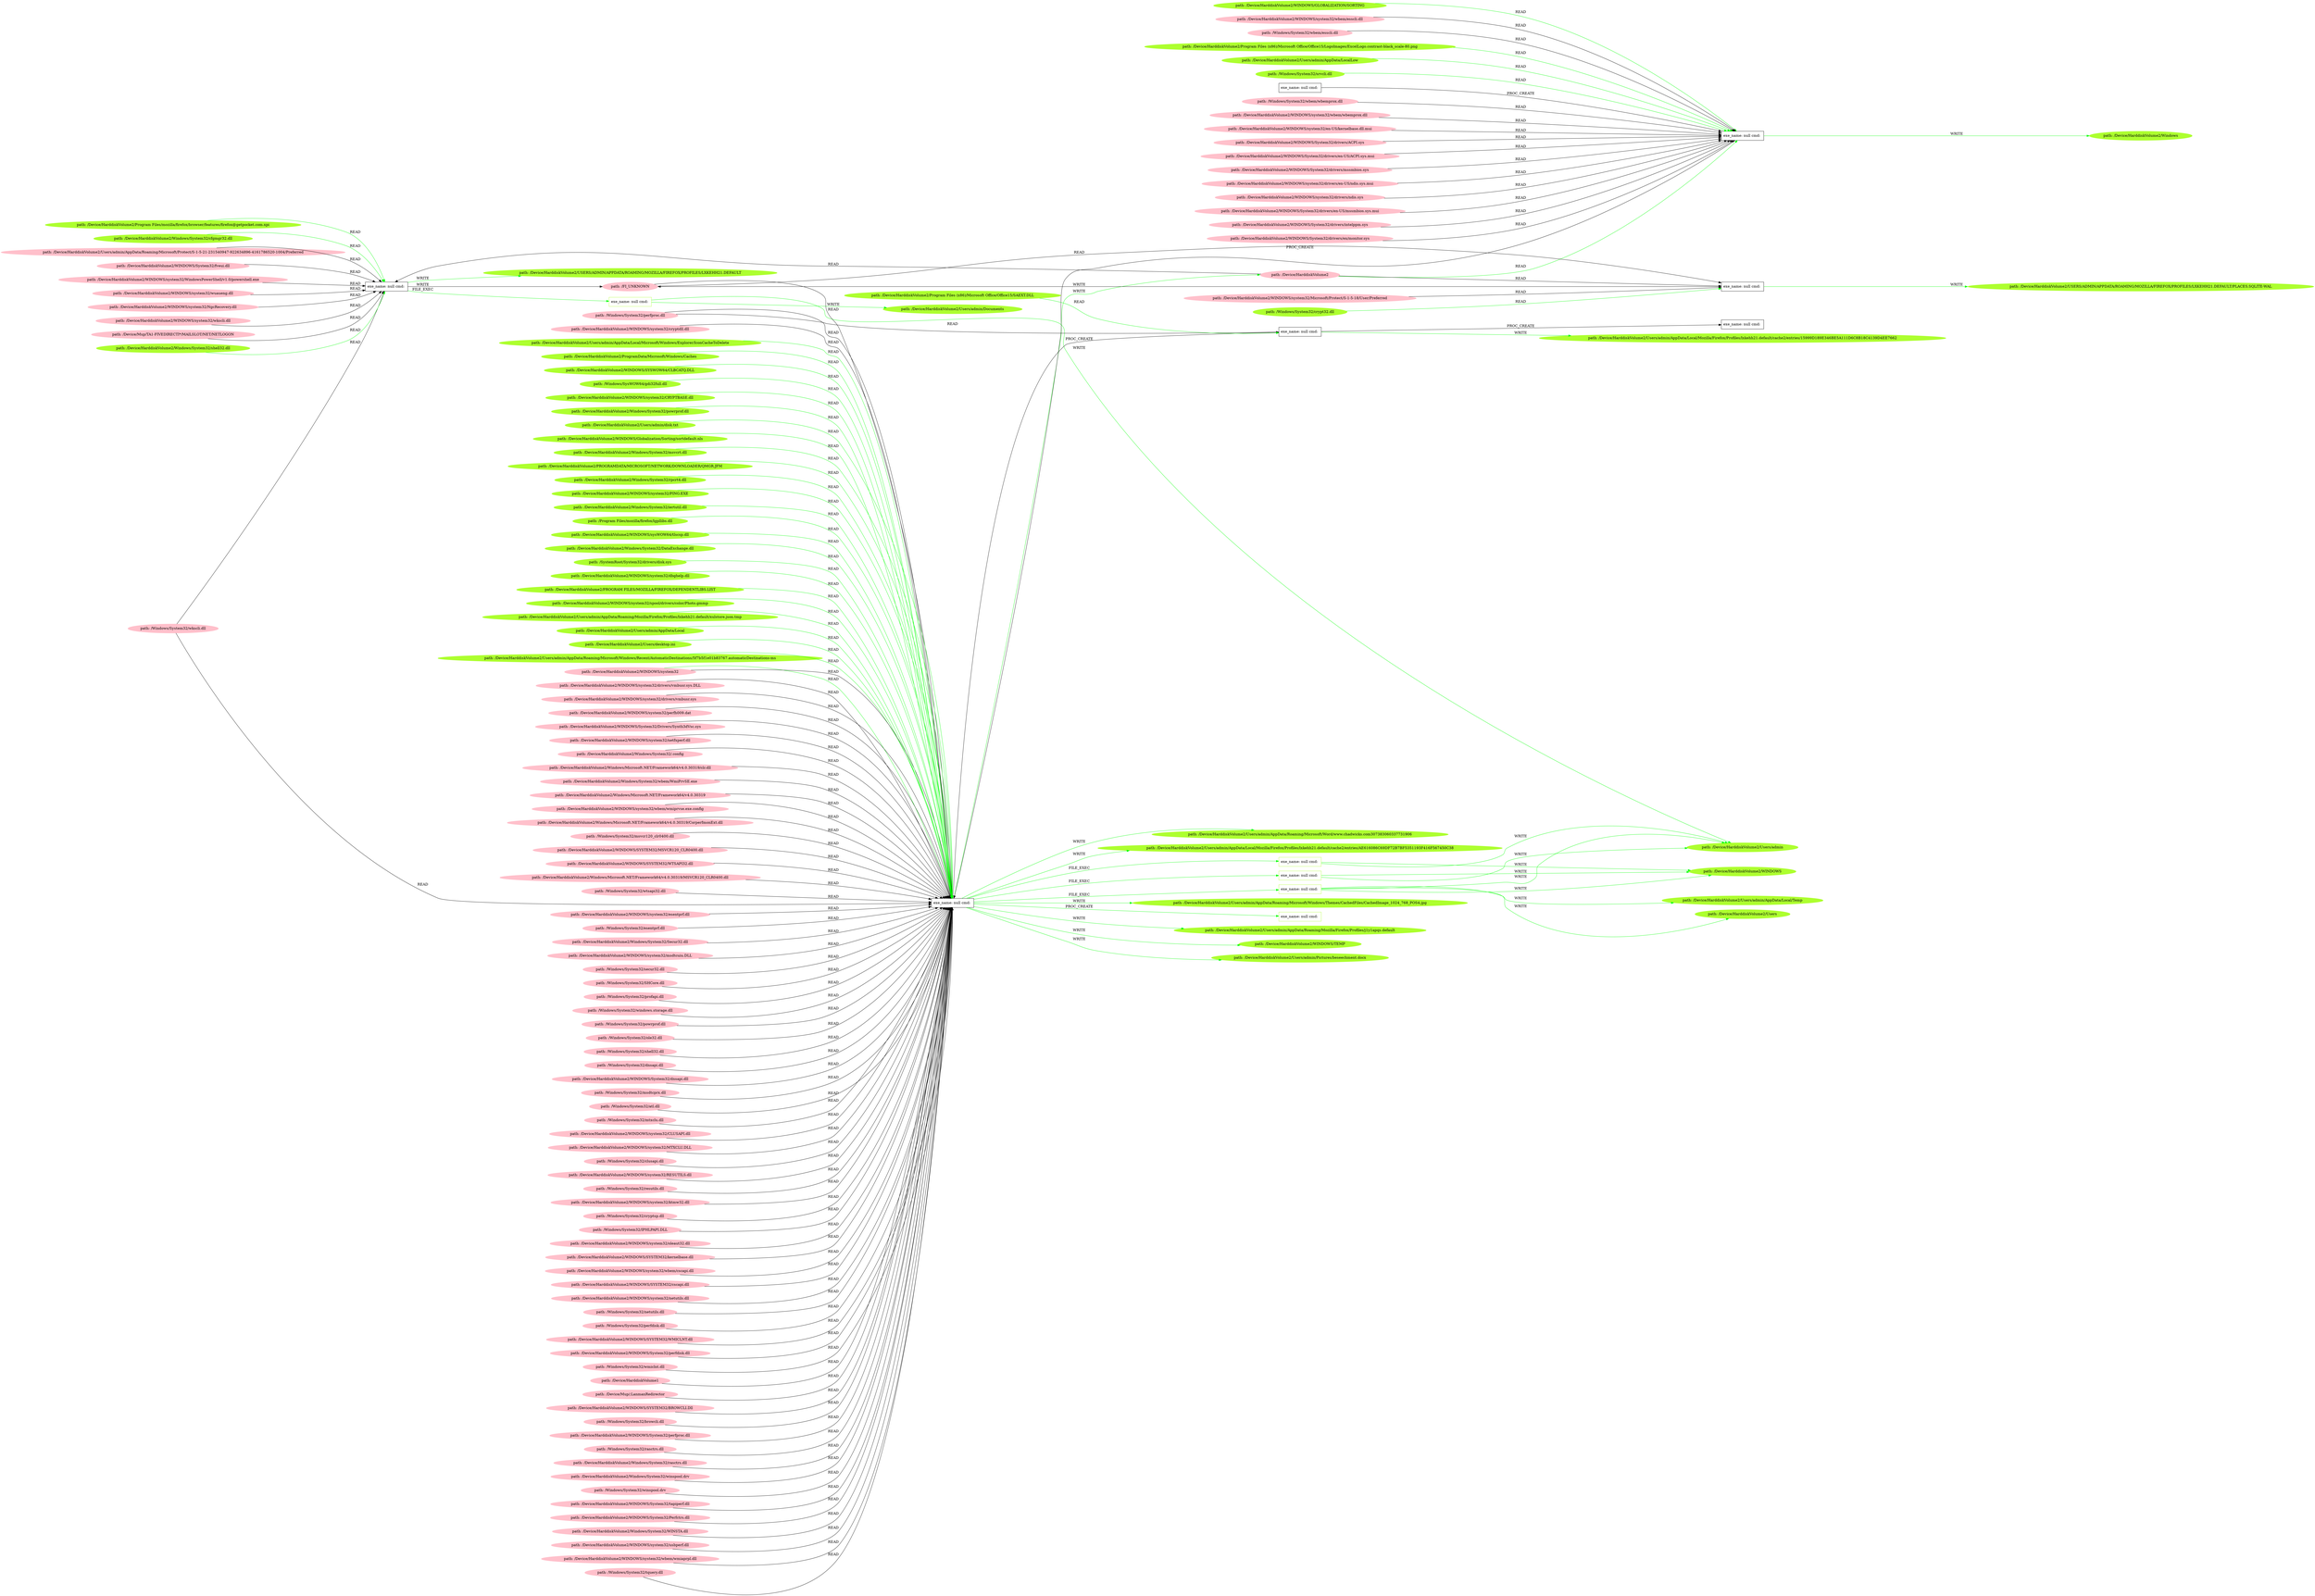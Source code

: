 digraph {
	rankdir=LR
	21 [label="exe_name: null cmd: " color=black shape=box style=solid]
	173 [label="exe_name: null cmd: " color=greenyellow shape=box style=solid]
	21 -> 173 [label=FILE_EXEC color=green]
	32 [label="exe_name: null cmd: " color=black shape=box style=solid]
	197 [label="exe_name: null cmd: " color=greenyellow shape=box style=solid]
	32 -> 197 [label=FILE_EXEC color=green]
	32 [label="exe_name: null cmd: " color=black shape=box style=solid]
	200 [label="exe_name: null cmd: " color=greenyellow shape=box style=solid]
	32 -> 200 [label=FILE_EXEC color=green]
	32 [label="exe_name: null cmd: " color=black shape=box style=solid]
	206 [label="exe_name: null cmd: " color=greenyellow shape=box style=solid]
	32 -> 206 [label=FILE_EXEC color=green]
	184 [label="path: /Device/HarddiskVolume2/Windows/System32/rpcrt4.dll" color=greenyellow shape=oval style=filled]
	32 [label="exe_name: null cmd: " color=black shape=box style=solid]
	184 -> 32 [label=READ color=green]
	50 [label="exe_name: null cmd: " color=black shape=box style=solid]
	24 [label="exe_name: null cmd: " color=black shape=box style=solid]
	50 -> 24 [label=PROC_CREATE color=black]
	97 [label="path: /Windows/System32/wbem/wbemprox.dll" color=pink shape=oval style=filled]
	24 [label="exe_name: null cmd: " color=black shape=box style=solid]
	97 -> 24 [label=READ color=black]
	75 [label="path: /Device/HarddiskVolume2/WINDOWS/system32/wbem/wbemprox.dll" color=pink shape=oval style=filled]
	24 [label="exe_name: null cmd: " color=black shape=box style=solid]
	75 -> 24 [label=READ color=black]
	110 [label="path: /Device/HarddiskVolume2/WINDOWS/system32/en-US/kernelbase.dll.mui" color=pink shape=oval style=filled]
	24 [label="exe_name: null cmd: " color=black shape=box style=solid]
	110 -> 24 [label=READ color=black]
	59 [label="path: /Device/HarddiskVolume2/WINDOWS/System32/drivers/ACPI.sys" color=pink shape=oval style=filled]
	24 [label="exe_name: null cmd: " color=black shape=box style=solid]
	59 -> 24 [label=READ color=black]
	73 [label="path: /Device/HarddiskVolume2/WINDOWS/System32/drivers/en-US/ACPI.sys.mui" color=pink shape=oval style=filled]
	24 [label="exe_name: null cmd: " color=black shape=box style=solid]
	73 -> 24 [label=READ color=black]
	88 [label="path: /Device/HarddiskVolume2/WINDOWS/System32/drivers/mssmbios.sys" color=pink shape=oval style=filled]
	24 [label="exe_name: null cmd: " color=black shape=box style=solid]
	88 -> 24 [label=READ color=black]
	79 [label="path: /Device/HarddiskVolume2/WINDOWS/system32/drivers/en-US/ndis.sys.mui" color=pink shape=oval style=filled]
	24 [label="exe_name: null cmd: " color=black shape=box style=solid]
	79 -> 24 [label=READ color=black]
	108 [label="path: /Device/HarddiskVolume2/WINDOWS/system32/drivers/ndis.sys" color=pink shape=oval style=filled]
	24 [label="exe_name: null cmd: " color=black shape=box style=solid]
	108 -> 24 [label=READ color=black]
	63 [label="path: /Device/HarddiskVolume2/WINDOWS/System32/drivers/en-US/mssmbios.sys.mui" color=pink shape=oval style=filled]
	24 [label="exe_name: null cmd: " color=black shape=box style=solid]
	63 -> 24 [label=READ color=black]
	67 [label="path: /Device/HarddiskVolume2/WINDOWS/System32/drivers/intelppm.sys" color=pink shape=oval style=filled]
	24 [label="exe_name: null cmd: " color=black shape=box style=solid]
	67 -> 24 [label=READ color=black]
	92 [label="path: /Device/HarddiskVolume2/WINDOWS/System32/drivers/en/monitor.sys" color=pink shape=oval style=filled]
	24 [label="exe_name: null cmd: " color=black shape=box style=solid]
	92 -> 24 [label=READ color=black]
	142 [label="path: /Device/HarddiskVolume2/WINDOWS/system32/Microsoft/Protect/S-1-5-18/User/Preferred" color=pink shape=oval style=filled]
	23 [label="exe_name: null cmd: " color=black shape=box style=solid]
	142 -> 23 [label=READ color=black]
	177 [label="path: /Device/HarddiskVolume2/WINDOWS/GLOBALIZATION/SORTING" color=greenyellow shape=oval style=filled]
	24 [label="exe_name: null cmd: " color=black shape=box style=solid]
	177 -> 24 [label=READ color=green]
	171 [label="path: /Device/HarddiskVolume2/Windows/System32/cfgmgr32.dll" color=greenyellow shape=oval style=filled]
	21 [label="exe_name: null cmd: " color=black shape=box style=solid]
	171 -> 21 [label=READ color=green]
	150 [label="path: /Device/HarddiskVolume2" color=pink shape=oval style=filled]
	21 [label="exe_name: null cmd: " color=black shape=box style=solid]
	150 -> 21 [label=READ color=black]
	90 [label="path: /Device/HarddiskVolume2/WINDOWS/system32/wbem/esscli.dll" color=pink shape=oval style=filled]
	24 [label="exe_name: null cmd: " color=black shape=box style=solid]
	90 -> 24 [label=READ color=black]
	61 [label="path: /Windows/System32/wbem/esscli.dll" color=pink shape=oval style=filled]
	24 [label="exe_name: null cmd: " color=black shape=box style=solid]
	61 -> 24 [label=READ color=black]
	189 [label="path: /Device/HarddiskVolume2/WINDOWS/system32/PING.EXE" color=greenyellow shape=oval style=filled]
	32 [label="exe_name: null cmd: " color=black shape=box style=solid]
	189 -> 32 [label=READ color=green]
	135 [label="path: /Device/HarddiskVolume2/Users/admin/AppData/Roaming/Microsoft/Protect/S-1-5-21-231540947-922634896-4161786520-1004/Preferred" color=pink shape=oval style=filled]
	21 [label="exe_name: null cmd: " color=black shape=box style=solid]
	135 -> 21 [label=READ color=black]
	150 [label="path: /Device/HarddiskVolume2" color=pink shape=oval style=filled]
	24 [label="exe_name: null cmd: " color=black shape=box style=solid]
	150 -> 24 [label=READ color=green]
	192 [label="path: /Device/HarddiskVolume2/Windows/System32/iertutil.dll" color=greenyellow shape=oval style=filled]
	32 [label="exe_name: null cmd: " color=black shape=box style=solid]
	192 -> 32 [label=READ color=green]
	195 [label="path: /Device/HarddiskVolume2/Windows/System32/DataExchange.dll" color=greenyellow shape=oval style=filled]
	32 [label="exe_name: null cmd: " color=black shape=box style=solid]
	195 -> 32 [label=READ color=green]
	29 [label="path: /Device/HarddiskVolume2/WINDOWS/System32/fveui.dll" color=pink shape=oval style=filled]
	21 [label="exe_name: null cmd: " color=black shape=box style=solid]
	29 -> 21 [label=READ color=black]
	9 [label="path: /Device/HarddiskVolume2/WINDOWS/system32/WindowsPowerShell/v1.0/powershell.exe" color=pink shape=oval style=filled]
	21 [label="exe_name: null cmd: " color=black shape=box style=solid]
	9 -> 21 [label=READ color=black]
	27 [label="path: /Device/HarddiskVolume2/WINDOWS/system32/wuaueng.dll" color=pink shape=oval style=filled]
	21 [label="exe_name: null cmd: " color=black shape=box style=solid]
	27 -> 21 [label=READ color=black]
	15 [label="path: /Device/HarddiskVolume2/WINDOWS/system32/NgcRecovery.dll" color=pink shape=oval style=filled]
	21 [label="exe_name: null cmd: " color=black shape=box style=solid]
	15 -> 21 [label=READ color=black]
	146 [label="path: /Device/HarddiskVolume2/WINDOWS/system32/wkscli.dll" color=pink shape=oval style=filled]
	21 [label="exe_name: null cmd: " color=black shape=box style=solid]
	146 -> 21 [label=READ color=black]
	148 [label="path: /Windows/System32/wkscli.dll" color=pink shape=oval style=filled]
	21 [label="exe_name: null cmd: " color=black shape=box style=solid]
	148 -> 21 [label=READ color=black]
	21 [label="exe_name: null cmd: " color=black shape=box style=solid]
	160 [label="path: /FI_UNKNOWN" color=pink shape=oval style=filled]
	21 -> 160 [label=WRITE color=black]
	154 [label="path: /Device/Mup/TA1-FIVEDIRECTI*/MAILSLOT/NET/NETLOGON" color=pink shape=oval style=filled]
	21 [label="exe_name: null cmd: " color=black shape=box style=solid]
	154 -> 21 [label=READ color=black]
	187 [label="path: /Device/HarddiskVolume2/Users/admin/AppData/Local" color=greenyellow shape=oval style=filled]
	32 [label="exe_name: null cmd: " color=black shape=box style=solid]
	187 -> 32 [label=READ color=green]
	24 [label="exe_name: null cmd: " color=black shape=box style=solid]
	32 [label="exe_name: null cmd: " color=black shape=box style=solid]
	24 -> 32 [label=PROC_CREATE color=black]
	196 [label="path: /Device/HarddiskVolume2/Users/desktop.ini" color=greenyellow shape=oval style=filled]
	32 [label="exe_name: null cmd: " color=black shape=box style=solid]
	196 -> 32 [label=READ color=green]
	150 [label="path: /Device/HarddiskVolume2" color=pink shape=oval style=filled]
	23 [label="exe_name: null cmd: " color=black shape=box style=solid]
	150 -> 23 [label=READ color=black]
	222 [label="path: /Device/HarddiskVolume2/Users/admin/AppData/Roaming/Microsoft/Windows/Recent/AutomaticDestinations/5f7b5f1e01b83767.automaticDestinations-ms" color=greenyellow shape=oval style=filled]
	32 [label="exe_name: null cmd: " color=black shape=box style=solid]
	222 -> 32 [label=READ color=green]
	172 [label="path: /Device/HarddiskVolume2/Windows/System32/shell32.dll" color=greenyellow shape=oval style=filled]
	21 [label="exe_name: null cmd: " color=black shape=box style=solid]
	172 -> 21 [label=READ color=green]
	23 [label="exe_name: null cmd: " color=black shape=box style=solid]
	160 [label="path: /FI_UNKNOWN" color=pink shape=oval style=filled]
	23 -> 160 [label=WRITE color=black]
	160 [label="path: /FI_UNKNOWN" color=pink shape=oval style=filled]
	23 [label="exe_name: null cmd: " color=black shape=box style=solid]
	160 -> 23 [label=READ color=black]
	109 [label="path: /Device/HarddiskVolume2/WINDOWS/system32" color=pink shape=oval style=filled]
	32 [label="exe_name: null cmd: " color=black shape=box style=solid]
	109 -> 32 [label=READ color=green]
	123 [label="path: /Device/HarddiskVolume2/WINDOWS/system32/drivers/vmbusr.sys.DLL" color=pink shape=oval style=filled]
	32 [label="exe_name: null cmd: " color=black shape=box style=solid]
	123 -> 32 [label=READ color=black]
	76 [label="path: /Device/HarddiskVolume2/WINDOWS/system32/drivers/vmbusr.sys" color=pink shape=oval style=filled]
	32 [label="exe_name: null cmd: " color=black shape=box style=solid]
	76 -> 32 [label=READ color=black]
	109 [label="path: /Device/HarddiskVolume2/WINDOWS/system32" color=pink shape=oval style=filled]
	32 [label="exe_name: null cmd: " color=black shape=box style=solid]
	109 -> 32 [label=READ color=black]
	93 [label="path: /Device/HarddiskVolume2/WINDOWS/system32/perfh009.dat" color=pink shape=oval style=filled]
	32 [label="exe_name: null cmd: " color=black shape=box style=solid]
	93 -> 32 [label=READ color=black]
	132 [label="path: /Device/HarddiskVolume2/WINDOWS/System32/Drivers/Synth3dVsc.sys" color=pink shape=oval style=filled]
	32 [label="exe_name: null cmd: " color=black shape=box style=solid]
	132 -> 32 [label=READ color=black]
	101 [label="path: /Device/HarddiskVolume2/WINDOWS/system32/netfxperf.dll" color=pink shape=oval style=filled]
	32 [label="exe_name: null cmd: " color=black shape=box style=solid]
	101 -> 32 [label=READ color=black]
	41 [label="path: /Device/HarddiskVolume2/Windows/System32/.config" color=pink shape=oval style=filled]
	32 [label="exe_name: null cmd: " color=black shape=box style=solid]
	41 -> 32 [label=READ color=black]
	129 [label="path: /Device/HarddiskVolume2/Windows/Microsoft.NET/Framework64/v4.0.30319/clr.dll" color=pink shape=oval style=filled]
	32 [label="exe_name: null cmd: " color=black shape=box style=solid]
	129 -> 32 [label=READ color=black]
	130 [label="path: /Device/HarddiskVolume2/Windows/System32/wbem/WmiPrvSE.exe" color=pink shape=oval style=filled]
	32 [label="exe_name: null cmd: " color=black shape=box style=solid]
	130 -> 32 [label=READ color=black]
	45 [label="path: /Device/HarddiskVolume2/Windows/Microsoft.NET/Framework64/v4.0.30319" color=pink shape=oval style=filled]
	32 [label="exe_name: null cmd: " color=black shape=box style=solid]
	45 -> 32 [label=READ color=black]
	53 [label="path: /Device/HarddiskVolume2/WINDOWS/system32/wbem/wmiprvse.exe.config" color=pink shape=oval style=filled]
	32 [label="exe_name: null cmd: " color=black shape=box style=solid]
	53 -> 32 [label=READ color=black]
	111 [label="path: /Device/HarddiskVolume2/Windows/Microsoft.NET/Framework64/v4.0.30319/CorperfmonExt.dll" color=pink shape=oval style=filled]
	32 [label="exe_name: null cmd: " color=black shape=box style=solid]
	111 -> 32 [label=READ color=black]
	96 [label="path: /Windows/System32/msvcr120_clr0400.dll" color=pink shape=oval style=filled]
	32 [label="exe_name: null cmd: " color=black shape=box style=solid]
	96 -> 32 [label=READ color=black]
	127 [label="path: /Device/HarddiskVolume2/WINDOWS/SYSTEM32/MSVCR120_CLR0400.dll" color=pink shape=oval style=filled]
	32 [label="exe_name: null cmd: " color=black shape=box style=solid]
	127 -> 32 [label=READ color=black]
	39 [label="path: /Device/HarddiskVolume2/WINDOWS/SYSTEM32/WTSAPI32.dll" color=pink shape=oval style=filled]
	32 [label="exe_name: null cmd: " color=black shape=box style=solid]
	39 -> 32 [label=READ color=black]
	69 [label="path: /Device/HarddiskVolume2/Windows/Microsoft.NET/Framework64/v4.0.30319/MSVCR120_CLR0400.dll" color=pink shape=oval style=filled]
	32 [label="exe_name: null cmd: " color=black shape=box style=solid]
	69 -> 32 [label=READ color=black]
	74 [label="path: /Windows/System32/wtsapi32.dll" color=pink shape=oval style=filled]
	32 [label="exe_name: null cmd: " color=black shape=box style=solid]
	74 -> 32 [label=READ color=black]
	2 [label="path: /Device/HarddiskVolume2/WINDOWS/system32/esentprf.dll" color=pink shape=oval style=filled]
	32 [label="exe_name: null cmd: " color=black shape=box style=solid]
	2 -> 32 [label=READ color=black]
	141 [label="path: /Windows/System32/esentprf.dll" color=pink shape=oval style=filled]
	32 [label="exe_name: null cmd: " color=black shape=box style=solid]
	141 -> 32 [label=READ color=black]
	115 [label="path: /Device/HarddiskVolume2/Windows/System32/Secur32.dll" color=pink shape=oval style=filled]
	32 [label="exe_name: null cmd: " color=black shape=box style=solid]
	115 -> 32 [label=READ color=black]
	140 [label="path: /Device/HarddiskVolume2/WINDOWS/system32/msdtcuiu.DLL" color=pink shape=oval style=filled]
	32 [label="exe_name: null cmd: " color=black shape=box style=solid]
	140 -> 32 [label=READ color=black]
	49 [label="path: /Windows/System32/secur32.dll" color=pink shape=oval style=filled]
	32 [label="exe_name: null cmd: " color=black shape=box style=solid]
	49 -> 32 [label=READ color=black]
	112 [label="path: /Windows/System32/SHCore.dll" color=pink shape=oval style=filled]
	32 [label="exe_name: null cmd: " color=black shape=box style=solid]
	112 -> 32 [label=READ color=black]
	99 [label="path: /Windows/System32/profapi.dll" color=pink shape=oval style=filled]
	32 [label="exe_name: null cmd: " color=black shape=box style=solid]
	99 -> 32 [label=READ color=black]
	17 [label="path: /Windows/System32/windows.storage.dll" color=pink shape=oval style=filled]
	32 [label="exe_name: null cmd: " color=black shape=box style=solid]
	17 -> 32 [label=READ color=black]
	7 [label="path: /Windows/System32/powrprof.dll" color=pink shape=oval style=filled]
	32 [label="exe_name: null cmd: " color=black shape=box style=solid]
	7 -> 32 [label=READ color=black]
	70 [label="path: /Windows/System32/ole32.dll" color=pink shape=oval style=filled]
	32 [label="exe_name: null cmd: " color=black shape=box style=solid]
	70 -> 32 [label=READ color=black]
	84 [label="path: /Windows/System32/shell32.dll" color=pink shape=oval style=filled]
	32 [label="exe_name: null cmd: " color=black shape=box style=solid]
	84 -> 32 [label=READ color=black]
	28 [label="path: /Windows/System32/dnsapi.dll" color=pink shape=oval style=filled]
	32 [label="exe_name: null cmd: " color=black shape=box style=solid]
	28 -> 32 [label=READ color=black]
	144 [label="path: /Device/HarddiskVolume2/WINDOWS/System32/dnsapi.dll" color=pink shape=oval style=filled]
	32 [label="exe_name: null cmd: " color=black shape=box style=solid]
	144 -> 32 [label=READ color=black]
	36 [label="path: /Windows/System32/msdtcprx.dll" color=pink shape=oval style=filled]
	32 [label="exe_name: null cmd: " color=black shape=box style=solid]
	36 -> 32 [label=READ color=black]
	66 [label="path: /Windows/System32/atl.dll" color=pink shape=oval style=filled]
	32 [label="exe_name: null cmd: " color=black shape=box style=solid]
	66 -> 32 [label=READ color=black]
	95 [label="path: /Windows/System32/mtxclu.dll" color=pink shape=oval style=filled]
	32 [label="exe_name: null cmd: " color=black shape=box style=solid]
	95 -> 32 [label=READ color=black]
	18 [label="path: /Device/HarddiskVolume2/WINDOWS/system32/CLUSAPI.dll" color=pink shape=oval style=filled]
	32 [label="exe_name: null cmd: " color=black shape=box style=solid]
	18 -> 32 [label=READ color=black]
	138 [label="path: /Device/HarddiskVolume2/WINDOWS/system32/MTXCLU.DLL" color=pink shape=oval style=filled]
	32 [label="exe_name: null cmd: " color=black shape=box style=solid]
	138 -> 32 [label=READ color=black]
	91 [label="path: /Windows/System32/clusapi.dll" color=pink shape=oval style=filled]
	32 [label="exe_name: null cmd: " color=black shape=box style=solid]
	91 -> 32 [label=READ color=black]
	56 [label="path: /Device/HarddiskVolume2/WINDOWS/system32/RESUTILS.dll" color=pink shape=oval style=filled]
	32 [label="exe_name: null cmd: " color=black shape=box style=solid]
	56 -> 32 [label=READ color=black]
	44 [label="path: /Windows/System32/resutils.dll" color=pink shape=oval style=filled]
	32 [label="exe_name: null cmd: " color=black shape=box style=solid]
	44 -> 32 [label=READ color=black]
	86 [label="path: /Device/HarddiskVolume2/WINDOWS/system32/ktmw32.dll" color=pink shape=oval style=filled]
	32 [label="exe_name: null cmd: " color=black shape=box style=solid]
	86 -> 32 [label=READ color=black]
	87 [label="path: /Windows/System32/cryptsp.dll" color=pink shape=oval style=filled]
	32 [label="exe_name: null cmd: " color=black shape=box style=solid]
	87 -> 32 [label=READ color=black]
	117 [label="path: /Windows/System32/IPHLPAPI.DLL" color=pink shape=oval style=filled]
	32 [label="exe_name: null cmd: " color=black shape=box style=solid]
	117 -> 32 [label=READ color=black]
	68 [label="path: /Device/HarddiskVolume2/WINDOWS/system32/oleaut32.dll" color=pink shape=oval style=filled]
	32 [label="exe_name: null cmd: " color=black shape=box style=solid]
	68 -> 32 [label=READ color=black]
	164 [label="path: /Device/HarddiskVolume2/WINDOWS/SYSTEM32/kernelbase.dll" color=pink shape=oval style=filled]
	32 [label="exe_name: null cmd: " color=black shape=box style=solid]
	164 -> 32 [label=READ color=black]
	148 [label="path: /Windows/System32/wkscli.dll" color=pink shape=oval style=filled]
	32 [label="exe_name: null cmd: " color=black shape=box style=solid]
	148 -> 32 [label=READ color=black]
	14 [label="path: /Device/HarddiskVolume2/WINDOWS/system32/wbem/cscapi.dll" color=pink shape=oval style=filled]
	32 [label="exe_name: null cmd: " color=black shape=box style=solid]
	14 -> 32 [label=READ color=black]
	55 [label="path: /Device/HarddiskVolume2/WINDOWS/SYSTEM32/cscapi.dll" color=pink shape=oval style=filled]
	32 [label="exe_name: null cmd: " color=black shape=box style=solid]
	55 -> 32 [label=READ color=black]
	118 [label="path: /Device/HarddiskVolume2/WINDOWS/system32/netutils.dll" color=pink shape=oval style=filled]
	32 [label="exe_name: null cmd: " color=black shape=box style=solid]
	118 -> 32 [label=READ color=black]
	60 [label="path: /Windows/System32/netutils.dll" color=pink shape=oval style=filled]
	32 [label="exe_name: null cmd: " color=black shape=box style=solid]
	60 -> 32 [label=READ color=black]
	98 [label="path: /Windows/System32/perfdisk.dll" color=pink shape=oval style=filled]
	32 [label="exe_name: null cmd: " color=black shape=box style=solid]
	98 -> 32 [label=READ color=black]
	122 [label="path: /Device/HarddiskVolume2/WINDOWS/SYSTEM32/WMICLNT.dll" color=pink shape=oval style=filled]
	32 [label="exe_name: null cmd: " color=black shape=box style=solid]
	122 -> 32 [label=READ color=black]
	22 [label="path: /Device/HarddiskVolume2/WINDOWS/System32/perfdisk.dll" color=pink shape=oval style=filled]
	32 [label="exe_name: null cmd: " color=black shape=box style=solid]
	22 -> 32 [label=READ color=black]
	83 [label="path: /Windows/System32/wmiclnt.dll" color=pink shape=oval style=filled]
	32 [label="exe_name: null cmd: " color=black shape=box style=solid]
	83 -> 32 [label=READ color=black]
	131 [label="path: /Device/HarddiskVolume1" color=pink shape=oval style=filled]
	32 [label="exe_name: null cmd: " color=black shape=box style=solid]
	131 -> 32 [label=READ color=black]
	121 [label="path: /Device/Mup/;LanmanRedirector" color=pink shape=oval style=filled]
	32 [label="exe_name: null cmd: " color=black shape=box style=solid]
	121 -> 32 [label=READ color=black]
	160 [label="path: /FI_UNKNOWN" color=pink shape=oval style=filled]
	32 [label="exe_name: null cmd: " color=black shape=box style=solid]
	160 -> 32 [label=READ color=black]
	89 [label="path: /Device/HarddiskVolume2/WINDOWS/SYSTEM32/BROWCLI.Dll" color=pink shape=oval style=filled]
	32 [label="exe_name: null cmd: " color=black shape=box style=solid]
	89 -> 32 [label=READ color=black]
	51 [label="path: /Windows/System32/browcli.dll" color=pink shape=oval style=filled]
	32 [label="exe_name: null cmd: " color=black shape=box style=solid]
	51 -> 32 [label=READ color=black]
	155 [label="path: /Windows/System32/perfproc.dll" color=pink shape=oval style=filled]
	32 [label="exe_name: null cmd: " color=black shape=box style=solid]
	155 -> 32 [label=READ color=black]
	157 [label="path: /Device/HarddiskVolume2/WINDOWS/System32/perfproc.dll" color=pink shape=oval style=filled]
	32 [label="exe_name: null cmd: " color=black shape=box style=solid]
	157 -> 32 [label=READ color=black]
	33 [label="path: /Windows/System32/rasctrs.dll" color=pink shape=oval style=filled]
	32 [label="exe_name: null cmd: " color=black shape=box style=solid]
	33 -> 32 [label=READ color=black]
	42 [label="path: /Device/HarddiskVolume2/Windows/System32/rasctrs.dll" color=pink shape=oval style=filled]
	32 [label="exe_name: null cmd: " color=black shape=box style=solid]
	42 -> 32 [label=READ color=black]
	136 [label="path: /Device/HarddiskVolume2/Windows/System32/winspool.drv" color=pink shape=oval style=filled]
	32 [label="exe_name: null cmd: " color=black shape=box style=solid]
	136 -> 32 [label=READ color=black]
	85 [label="path: /Windows/System32/winspool.drv" color=pink shape=oval style=filled]
	32 [label="exe_name: null cmd: " color=black shape=box style=solid]
	85 -> 32 [label=READ color=black]
	139 [label="path: /Device/HarddiskVolume2/WINDOWS/System32/tapiperf.dll" color=pink shape=oval style=filled]
	32 [label="exe_name: null cmd: " color=black shape=box style=solid]
	139 -> 32 [label=READ color=black]
	6 [label="path: /Device/HarddiskVolume2/WINDOWS/System32/Perfctrs.dll" color=pink shape=oval style=filled]
	32 [label="exe_name: null cmd: " color=black shape=box style=solid]
	6 -> 32 [label=READ color=black]
	54 [label="path: /Device/HarddiskVolume2/Windows/System32/WINSTA.dll" color=pink shape=oval style=filled]
	32 [label="exe_name: null cmd: " color=black shape=box style=solid]
	54 -> 32 [label=READ color=black]
	78 [label="path: /Device/HarddiskVolume2/WINDOWS/system32/usbperf.dll" color=pink shape=oval style=filled]
	32 [label="exe_name: null cmd: " color=black shape=box style=solid]
	78 -> 32 [label=READ color=black]
	25 [label="path: /Device/HarddiskVolume2/WINDOWS/system32/wbem/wmiaprpl.dll" color=pink shape=oval style=filled]
	32 [label="exe_name: null cmd: " color=black shape=box style=solid]
	25 -> 32 [label=READ color=black]
	4 [label="path: /Windows/System32/tquery.dll" color=pink shape=oval style=filled]
	32 [label="exe_name: null cmd: " color=black shape=box style=solid]
	4 -> 32 [label=READ color=black]
	46 [label="path: /Device/HarddiskVolume2/WINDOWS/system32/cryptdll.dll" color=pink shape=oval style=filled]
	32 [label="exe_name: null cmd: " color=black shape=box style=solid]
	46 -> 32 [label=READ color=black]
	32 [label="exe_name: null cmd: " color=black shape=box style=solid]
	0 [label="exe_name: null cmd: " color=black shape=box style=solid]
	32 -> 0 [label=PROC_CREATE color=black]
	155 [label="path: /Windows/System32/perfproc.dll" color=pink shape=oval style=filled]
	0 [label="exe_name: null cmd: " color=black shape=box style=solid]
	155 -> 0 [label=READ color=black]
	0 [label="exe_name: null cmd: " color=black shape=box style=solid]
	1 [label="exe_name: null cmd: " color=black shape=box style=solid]
	0 -> 1 [label=PROC_CREATE color=black]
	218 [label="path: /Device/HarddiskVolume2/Users/admin/AppData/Local/Microsoft/Windows/Explorer/IconCacheToDelete" color=greenyellow shape=oval style=filled]
	32 [label="exe_name: null cmd: " color=black shape=box style=solid]
	218 -> 32 [label=READ color=green]
	178 [label="path: /Device/HarddiskVolume2/Program Files (x86)/Microsoft Office/Office15/LogoImages/ExcelLogo.contrast-black_scale-80.png" color=greenyellow shape=oval style=filled]
	24 [label="exe_name: null cmd: " color=black shape=box style=solid]
	178 -> 24 [label=READ color=green]
	226 [label="path: /Device/HarddiskVolume2/Program Files (x86)/Microsoft Office/Office15/SAEXT.DLL" color=greenyellow shape=oval style=filled]
	0 [label="exe_name: null cmd: " color=black shape=box style=solid]
	226 -> 0 [label=READ color=green]
	32 [label="exe_name: null cmd: " color=black shape=box style=solid]
	221 [label="path: /Device/HarddiskVolume2/Users/admin/AppData/Roaming/Microsoft/Windows/Themes/CachedFiles/CachedImage_1024_768_POS4.jpg" color=greenyellow shape=oval style=filled]
	32 -> 221 [label=WRITE color=green]
	32 [label="exe_name: null cmd: " color=black shape=box style=solid]
	225 [label="exe_name: null cmd: " color=greenyellow shape=box style=solid]
	32 -> 225 [label=PROC_CREATE color=green]
	193 [label="path: /Device/HarddiskVolume2/ProgramData/Microsoft/Windows/Caches" color=greenyellow shape=oval style=filled]
	32 [label="exe_name: null cmd: " color=black shape=box style=solid]
	193 -> 32 [label=READ color=green]
	185 [label="path: /Device/HarddiskVolume2/WINDOWS/SYSWOW64/CLBCATQ.DLL" color=greenyellow shape=oval style=filled]
	32 [label="exe_name: null cmd: " color=black shape=box style=solid]
	185 -> 32 [label=READ color=green]
	205 [label="path: /Windows/SysWOW64/gdi32full.dll" color=greenyellow shape=oval style=filled]
	32 [label="exe_name: null cmd: " color=black shape=box style=solid]
	205 -> 32 [label=READ color=green]
	23 [label="exe_name: null cmd: " color=black shape=box style=solid]
	167 [label="path: /Device/HarddiskVolume2/USERS/ADMIN/APPDATA/ROAMING/MOZILLA/FIREFOX/PROFILES/LXKEHH21.DEFAULT/PLACES.SQLITE-WAL" color=greenyellow shape=oval style=filled]
	23 -> 167 [label=WRITE color=green]
	188 [label="path: /Device/HarddiskVolume2/WINDOWS/system32/CRYPTBASE.dll" color=greenyellow shape=oval style=filled]
	32 [label="exe_name: null cmd: " color=black shape=box style=solid]
	188 -> 32 [label=READ color=green]
	32 [label="exe_name: null cmd: " color=black shape=box style=solid]
	224 [label="path: /Device/HarddiskVolume2/Users/admin/AppData/Roaming/Mozilla/Firefox/Profiles/j1y1apqs.default" color=greenyellow shape=oval style=filled]
	32 -> 224 [label=WRITE color=green]
	200 [label="exe_name: null cmd: " color=greenyellow shape=box style=solid]
	201 [label="path: /Device/HarddiskVolume2/Users" color=greenyellow shape=oval style=filled]
	200 -> 201 [label=WRITE color=green]
	200 [label="exe_name: null cmd: " color=greenyellow shape=box style=solid]
	204 [label="path: /Device/HarddiskVolume2/Users/admin/AppData/Local/Temp" color=greenyellow shape=oval style=filled]
	200 -> 204 [label=WRITE color=green]
	200 [label="exe_name: null cmd: " color=greenyellow shape=box style=solid]
	175 [label="path: /Device/HarddiskVolume2/Users/admin" color=greenyellow shape=oval style=filled]
	200 -> 175 [label=WRITE color=green]
	200 [label="exe_name: null cmd: " color=greenyellow shape=box style=solid]
	199 [label="path: /Device/HarddiskVolume2/WINDOWS" color=greenyellow shape=oval style=filled]
	200 -> 199 [label=WRITE color=green]
	32 [label="exe_name: null cmd: " color=black shape=box style=solid]
	150 [label="path: /Device/HarddiskVolume2" color=pink shape=oval style=filled]
	32 -> 150 [label=WRITE color=green]
	32 [label="exe_name: null cmd: " color=black shape=box style=solid]
	217 [label="path: /Device/HarddiskVolume2/WINDOWS/TEMP" color=greenyellow shape=oval style=filled]
	32 -> 217 [label=WRITE color=green]
	211 [label="path: /Device/HarddiskVolume2/Windows/System32/powrprof.dll" color=greenyellow shape=oval style=filled]
	32 [label="exe_name: null cmd: " color=black shape=box style=solid]
	211 -> 32 [label=READ color=green]
	214 [label="path: /Device/HarddiskVolume2/Users/admin/disk.txt" color=greenyellow shape=oval style=filled]
	32 [label="exe_name: null cmd: " color=black shape=box style=solid]
	214 -> 32 [label=READ color=green]
	197 [label="exe_name: null cmd: " color=greenyellow shape=box style=solid]
	175 [label="path: /Device/HarddiskVolume2/Users/admin" color=greenyellow shape=oval style=filled]
	197 -> 175 [label=WRITE color=green]
	215 [label="path: /Device/HarddiskVolume2/WINDOWS/Globalization/Sorting/sortdefault.nls" color=greenyellow shape=oval style=filled]
	32 [label="exe_name: null cmd: " color=black shape=box style=solid]
	215 -> 32 [label=READ color=green]
	182 [label="path: /Device/HarddiskVolume2/Windows/System32/msvcrt.dll" color=greenyellow shape=oval style=filled]
	32 [label="exe_name: null cmd: " color=black shape=box style=solid]
	182 -> 32 [label=READ color=green]
	197 [label="exe_name: null cmd: " color=greenyellow shape=box style=solid]
	199 [label="path: /Device/HarddiskVolume2/WINDOWS" color=greenyellow shape=oval style=filled]
	197 -> 199 [label=WRITE color=green]
	168 [label="path: /Windows/System32/crypt32.dll" color=greenyellow shape=oval style=filled]
	23 [label="exe_name: null cmd: " color=black shape=box style=solid]
	168 -> 23 [label=READ color=green]
	194 [label="path: /Program Files/mozilla/firefox/lgpllibs.dll" color=greenyellow shape=oval style=filled]
	32 [label="exe_name: null cmd: " color=black shape=box style=solid]
	194 -> 32 [label=READ color=green]
	179 [label="path: /Device/HarddiskVolume2/Users/admin/AppData/LocalLow" color=greenyellow shape=oval style=filled]
	24 [label="exe_name: null cmd: " color=black shape=box style=solid]
	179 -> 24 [label=READ color=green]
	32 [label="exe_name: null cmd: " color=black shape=box style=solid]
	223 [label="path: /Device/HarddiskVolume2/Users/admin/Pictures/beseechment.docx" color=greenyellow shape=oval style=filled]
	32 -> 223 [label=WRITE color=green]
	213 [label="path: /Device/HarddiskVolume2/WINDOWS/sysWOW64/tlscsp.dll" color=greenyellow shape=oval style=filled]
	32 [label="exe_name: null cmd: " color=black shape=box style=solid]
	213 -> 32 [label=READ color=green]
	32 [label="exe_name: null cmd: " color=black shape=box style=solid]
	219 [label="path: /Device/HarddiskVolume2/Users/admin/AppData/Roaming/Microsoft/Word/www.chadwicks.com307383060337731906" color=greenyellow shape=oval style=filled]
	32 -> 219 [label=WRITE color=green]
	181 [label="path: /Windows/System32/srvcli.dll" color=greenyellow shape=oval style=filled]
	24 [label="exe_name: null cmd: " color=black shape=box style=solid]
	181 -> 24 [label=READ color=green]
	206 [label="exe_name: null cmd: " color=greenyellow shape=box style=solid]
	199 [label="path: /Device/HarddiskVolume2/WINDOWS" color=greenyellow shape=oval style=filled]
	206 -> 199 [label=WRITE color=green]
	206 [label="exe_name: null cmd: " color=greenyellow shape=box style=solid]
	175 [label="path: /Device/HarddiskVolume2/Users/admin" color=greenyellow shape=oval style=filled]
	206 -> 175 [label=WRITE color=green]
	216 [label="path: /Device/HarddiskVolume2/PROGRAMDATA/MICROSOFT/NETWORK/DOWNLOADER/QMGR.JFM" color=greenyellow shape=oval style=filled]
	32 [label="exe_name: null cmd: " color=black shape=box style=solid]
	216 -> 32 [label=READ color=green]
	209 [label="path: /SystemRoot/System32/drivers/disk.sys" color=greenyellow shape=oval style=filled]
	32 [label="exe_name: null cmd: " color=black shape=box style=solid]
	209 -> 32 [label=READ color=green]
	173 [label="exe_name: null cmd: " color=greenyellow shape=box style=solid]
	175 [label="path: /Device/HarddiskVolume2/Users/admin" color=greenyellow shape=oval style=filled]
	173 -> 175 [label=WRITE color=green]
	173 [label="exe_name: null cmd: " color=greenyellow shape=box style=solid]
	174 [label="path: /Device/HarddiskVolume2/Users/admin/Documents" color=greenyellow shape=oval style=filled]
	173 -> 174 [label=WRITE color=green]
	21 [label="exe_name: null cmd: " color=black shape=box style=solid]
	169 [label="path: /Device/HarddiskVolume2/USERS/ADMIN/APPDATA/ROAMING/MOZILLA/FIREFOX/PROFILES/LXKEHH21.DEFAULT" color=greenyellow shape=oval style=filled]
	21 -> 169 [label=WRITE color=green]
	190 [label="path: /Device/HarddiskVolume2/WINDOWS/system32/dbghelp.dll" color=greenyellow shape=oval style=filled]
	32 [label="exe_name: null cmd: " color=black shape=box style=solid]
	190 -> 32 [label=READ color=green]
	212 [label="path: /Device/HarddiskVolume2/PROGRAM FILES/MOZILLA/FIREFOX/DEPENDENTLIBS.LIST" color=greenyellow shape=oval style=filled]
	32 [label="exe_name: null cmd: " color=black shape=box style=solid]
	212 -> 32 [label=READ color=green]
	191 [label="path: /Device/HarddiskVolume2/WINDOWS/system32/spool/drivers/color/Photo.gmmp" color=greenyellow shape=oval style=filled]
	32 [label="exe_name: null cmd: " color=black shape=box style=solid]
	191 -> 32 [label=READ color=green]
	24 [label="exe_name: null cmd: " color=black shape=box style=solid]
	176 [label="path: /Device/HarddiskVolume2/Windows" color=greenyellow shape=oval style=filled]
	24 -> 176 [label=WRITE color=green]
	170 [label="path: /Device/HarddiskVolume2/Program Files/mozilla/firefox/browser/features/firefox@getpocket.com.xpi" color=greenyellow shape=oval style=filled]
	21 [label="exe_name: null cmd: " color=black shape=box style=solid]
	170 -> 21 [label=READ color=green]
	32 [label="exe_name: null cmd: " color=black shape=box style=solid]
	183 [label="path: /Device/HarddiskVolume2/Users/admin/AppData/Local/Mozilla/Firefox/Profiles/lxkehh21.default/cache2/entries/AE616086C69DF72B7BF5351193F416F567450C38" color=greenyellow shape=oval style=filled]
	32 -> 183 [label=WRITE color=green]
	0 [label="exe_name: null cmd: " color=black shape=box style=solid]
	227 [label="path: /Device/HarddiskVolume2/Users/admin/AppData/Local/Mozilla/Firefox/Profiles/lxkehh21.default/cache2/entries/15999D189E346BE5A111D6C8B18C4139D4EE7662" color=greenyellow shape=oval style=filled]
	0 -> 227 [label=WRITE color=green]
	210 [label="path: /Device/HarddiskVolume2/Users/admin/AppData/Roaming/Mozilla/Firefox/Profiles/lxkehh21.default/xulstore.json.tmp" color=greenyellow shape=oval style=filled]
	32 [label="exe_name: null cmd: " color=black shape=box style=solid]
	210 -> 32 [label=READ color=green]
}
